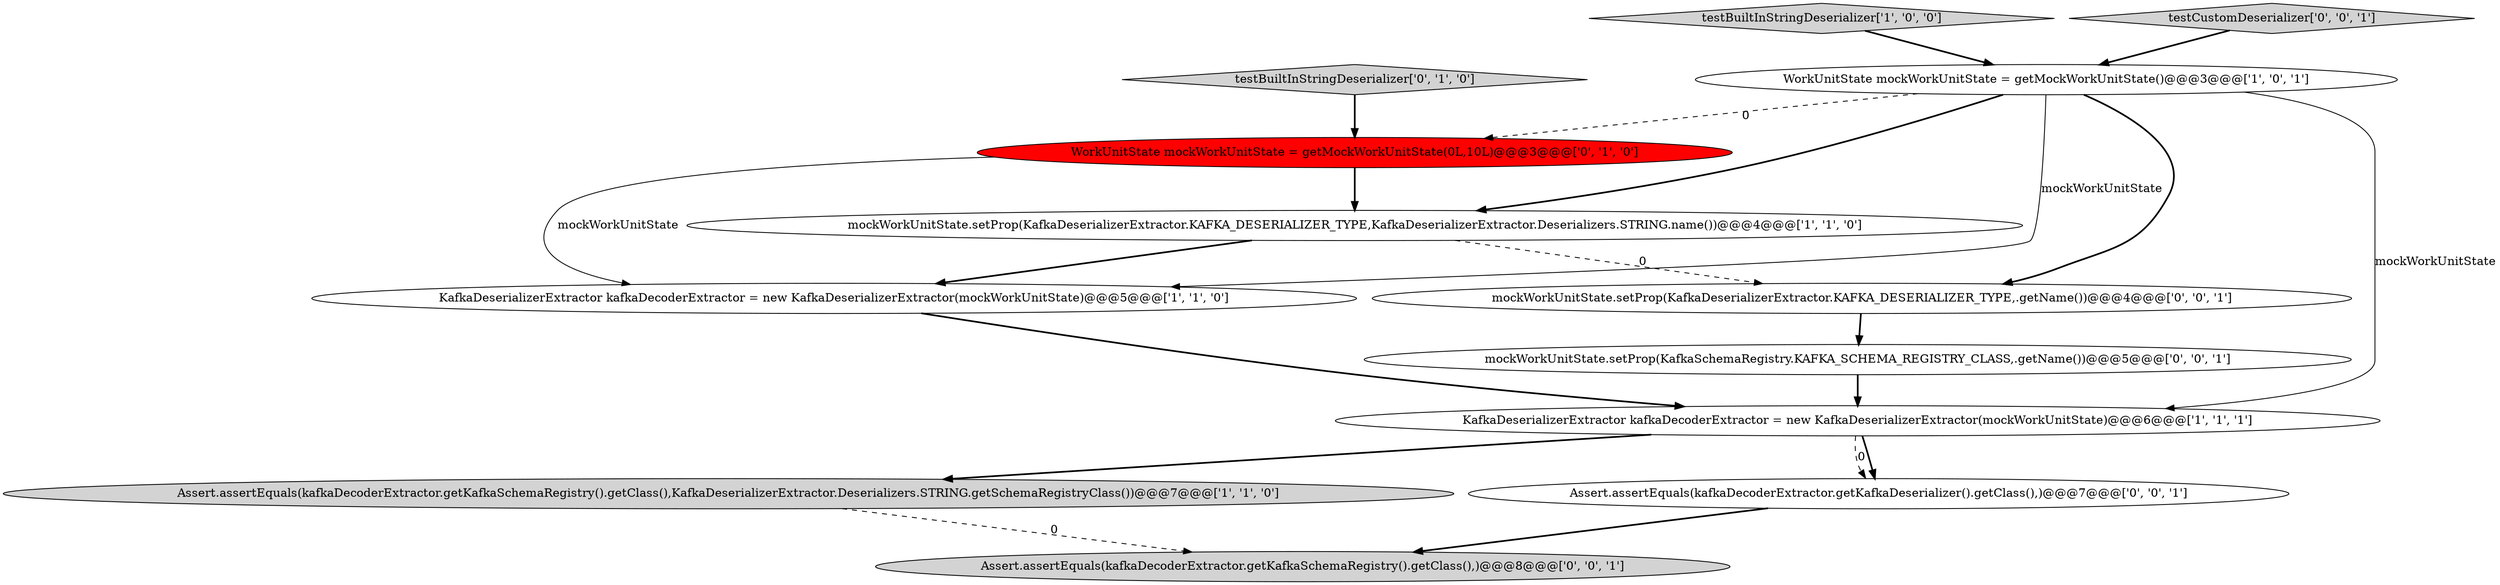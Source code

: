 digraph {
4 [style = filled, label = "KafkaDeserializerExtractor kafkaDecoderExtractor = new KafkaDeserializerExtractor(mockWorkUnitState)@@@5@@@['1', '1', '0']", fillcolor = white, shape = ellipse image = "AAA0AAABBB1BBB"];
1 [style = filled, label = "WorkUnitState mockWorkUnitState = getMockWorkUnitState()@@@3@@@['1', '0', '1']", fillcolor = white, shape = ellipse image = "AAA0AAABBB1BBB"];
12 [style = filled, label = "Assert.assertEquals(kafkaDecoderExtractor.getKafkaSchemaRegistry().getClass(),)@@@8@@@['0', '0', '1']", fillcolor = lightgray, shape = ellipse image = "AAA0AAABBB3BBB"];
6 [style = filled, label = "WorkUnitState mockWorkUnitState = getMockWorkUnitState(0L,10L)@@@3@@@['0', '1', '0']", fillcolor = red, shape = ellipse image = "AAA1AAABBB2BBB"];
8 [style = filled, label = "mockWorkUnitState.setProp(KafkaDeserializerExtractor.KAFKA_DESERIALIZER_TYPE,.getName())@@@4@@@['0', '0', '1']", fillcolor = white, shape = ellipse image = "AAA0AAABBB3BBB"];
3 [style = filled, label = "mockWorkUnitState.setProp(KafkaDeserializerExtractor.KAFKA_DESERIALIZER_TYPE,KafkaDeserializerExtractor.Deserializers.STRING.name())@@@4@@@['1', '1', '0']", fillcolor = white, shape = ellipse image = "AAA0AAABBB1BBB"];
0 [style = filled, label = "Assert.assertEquals(kafkaDecoderExtractor.getKafkaSchemaRegistry().getClass(),KafkaDeserializerExtractor.Deserializers.STRING.getSchemaRegistryClass())@@@7@@@['1', '1', '0']", fillcolor = lightgray, shape = ellipse image = "AAA0AAABBB1BBB"];
5 [style = filled, label = "testBuiltInStringDeserializer['1', '0', '0']", fillcolor = lightgray, shape = diamond image = "AAA0AAABBB1BBB"];
10 [style = filled, label = "testCustomDeserializer['0', '0', '1']", fillcolor = lightgray, shape = diamond image = "AAA0AAABBB3BBB"];
7 [style = filled, label = "testBuiltInStringDeserializer['0', '1', '0']", fillcolor = lightgray, shape = diamond image = "AAA0AAABBB2BBB"];
2 [style = filled, label = "KafkaDeserializerExtractor kafkaDecoderExtractor = new KafkaDeserializerExtractor(mockWorkUnitState)@@@6@@@['1', '1', '1']", fillcolor = white, shape = ellipse image = "AAA0AAABBB1BBB"];
11 [style = filled, label = "mockWorkUnitState.setProp(KafkaSchemaRegistry.KAFKA_SCHEMA_REGISTRY_CLASS,.getName())@@@5@@@['0', '0', '1']", fillcolor = white, shape = ellipse image = "AAA0AAABBB3BBB"];
9 [style = filled, label = "Assert.assertEquals(kafkaDecoderExtractor.getKafkaDeserializer().getClass(),)@@@7@@@['0', '0', '1']", fillcolor = white, shape = ellipse image = "AAA0AAABBB3BBB"];
1->3 [style = bold, label=""];
3->8 [style = dashed, label="0"];
6->3 [style = bold, label=""];
5->1 [style = bold, label=""];
2->0 [style = bold, label=""];
9->12 [style = bold, label=""];
1->2 [style = solid, label="mockWorkUnitState"];
4->2 [style = bold, label=""];
1->8 [style = bold, label=""];
2->9 [style = bold, label=""];
6->4 [style = solid, label="mockWorkUnitState"];
0->12 [style = dashed, label="0"];
10->1 [style = bold, label=""];
8->11 [style = bold, label=""];
2->9 [style = dashed, label="0"];
3->4 [style = bold, label=""];
1->6 [style = dashed, label="0"];
11->2 [style = bold, label=""];
7->6 [style = bold, label=""];
1->4 [style = solid, label="mockWorkUnitState"];
}
